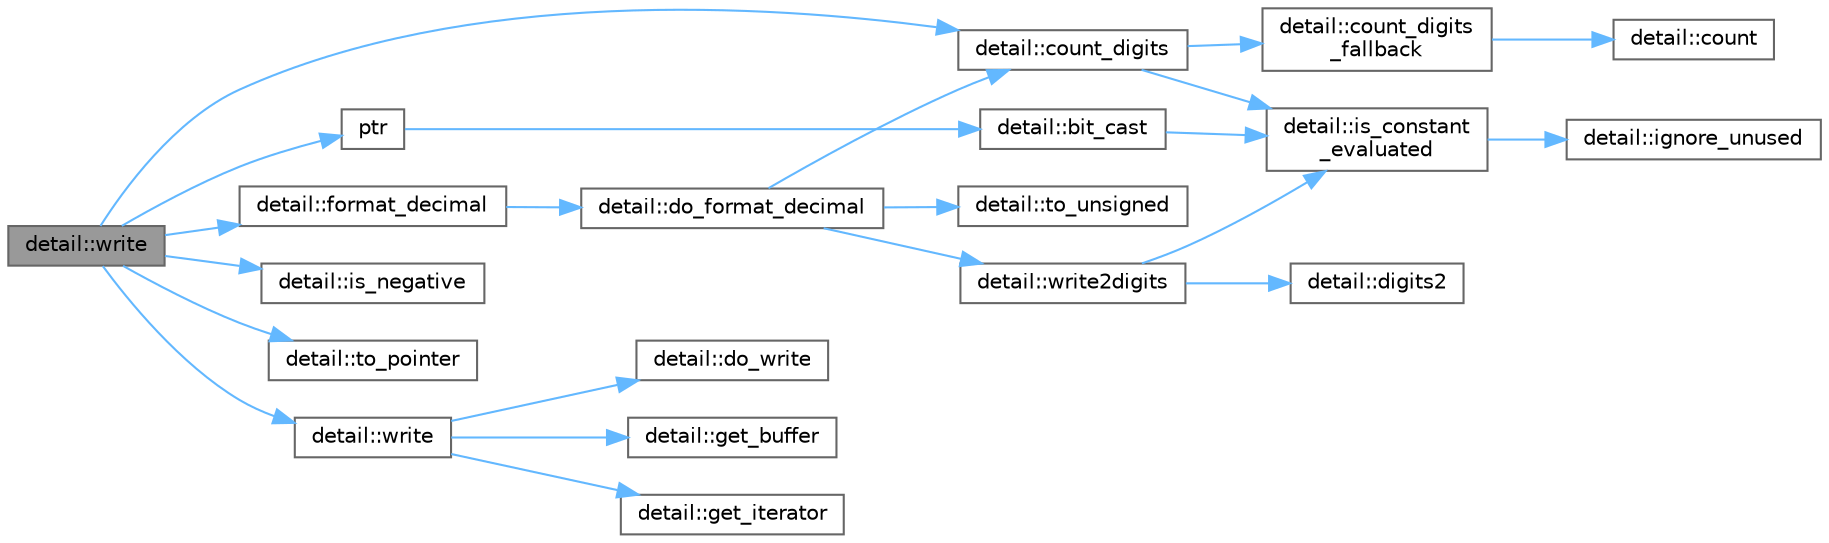 digraph "detail::write"
{
 // LATEX_PDF_SIZE
  bgcolor="transparent";
  edge [fontname=Helvetica,fontsize=10,labelfontname=Helvetica,labelfontsize=10];
  node [fontname=Helvetica,fontsize=10,shape=box,height=0.2,width=0.4];
  rankdir="LR";
  Node1 [id="Node000001",label="detail::write",height=0.2,width=0.4,color="gray40", fillcolor="grey60", style="filled", fontcolor="black",tooltip=" "];
  Node1 -> Node2 [id="edge1_Node000001_Node000002",color="steelblue1",style="solid",tooltip=" "];
  Node2 [id="Node000002",label="detail::count_digits",height=0.2,width=0.4,color="grey40", fillcolor="white", style="filled",URL="$namespacedetail.html#ae970ad8cf6b25d7896f788089ca1b0eb",tooltip=" "];
  Node2 -> Node3 [id="edge2_Node000002_Node000003",color="steelblue1",style="solid",tooltip=" "];
  Node3 [id="Node000003",label="detail::count_digits\l_fallback",height=0.2,width=0.4,color="grey40", fillcolor="white", style="filled",URL="$namespacedetail.html#a300bc96ee936e9f6ef3565c8dff68a72",tooltip=" "];
  Node3 -> Node4 [id="edge3_Node000003_Node000004",color="steelblue1",style="solid",tooltip=" "];
  Node4 [id="Node000004",label="detail::count",height=0.2,width=0.4,color="grey40", fillcolor="white", style="filled",URL="$namespacedetail.html#adecb5dbdc5faeb0d252ab0f4cb92c8a9",tooltip=" "];
  Node2 -> Node5 [id="edge4_Node000002_Node000005",color="steelblue1",style="solid",tooltip=" "];
  Node5 [id="Node000005",label="detail::is_constant\l_evaluated",height=0.2,width=0.4,color="grey40", fillcolor="white", style="filled",URL="$namespacedetail.html#a75ed2634319883d038944529dbb954e2",tooltip=" "];
  Node5 -> Node6 [id="edge5_Node000005_Node000006",color="steelblue1",style="solid",tooltip=" "];
  Node6 [id="Node000006",label="detail::ignore_unused",height=0.2,width=0.4,color="grey40", fillcolor="white", style="filled",URL="$namespacedetail.html#a1fe84ebaf96215ce0665d95b3124c2df",tooltip=" "];
  Node1 -> Node7 [id="edge6_Node000001_Node000007",color="steelblue1",style="solid",tooltip=" "];
  Node7 [id="Node000007",label="detail::format_decimal",height=0.2,width=0.4,color="grey40", fillcolor="white", style="filled",URL="$namespacedetail.html#af04e9c0225b4d7ed82a9c1d946319a3f",tooltip=" "];
  Node7 -> Node8 [id="edge7_Node000007_Node000008",color="steelblue1",style="solid",tooltip=" "];
  Node8 [id="Node000008",label="detail::do_format_decimal",height=0.2,width=0.4,color="grey40", fillcolor="white", style="filled",URL="$namespacedetail.html#ae25db05d115230b68094fc27377a987a",tooltip=" "];
  Node8 -> Node2 [id="edge8_Node000008_Node000002",color="steelblue1",style="solid",tooltip=" "];
  Node8 -> Node9 [id="edge9_Node000008_Node000009",color="steelblue1",style="solid",tooltip=" "];
  Node9 [id="Node000009",label="detail::to_unsigned",height=0.2,width=0.4,color="grey40", fillcolor="white", style="filled",URL="$namespacedetail.html#a4855e668246c731a97484efc329f2aac",tooltip=" "];
  Node8 -> Node10 [id="edge10_Node000008_Node000010",color="steelblue1",style="solid",tooltip=" "];
  Node10 [id="Node000010",label="detail::write2digits",height=0.2,width=0.4,color="grey40", fillcolor="white", style="filled",URL="$namespacedetail.html#ade16648d662a4c70e2500ae74ef7e671",tooltip=" "];
  Node10 -> Node11 [id="edge11_Node000010_Node000011",color="steelblue1",style="solid",tooltip=" "];
  Node11 [id="Node000011",label="detail::digits2",height=0.2,width=0.4,color="grey40", fillcolor="white", style="filled",URL="$namespacedetail.html#a6c4f7c079b8675a87a24a7cf0821c067",tooltip=" "];
  Node10 -> Node5 [id="edge12_Node000010_Node000005",color="steelblue1",style="solid",tooltip=" "];
  Node1 -> Node12 [id="edge13_Node000001_Node000012",color="steelblue1",style="solid",tooltip=" "];
  Node12 [id="Node000012",label="detail::is_negative",height=0.2,width=0.4,color="grey40", fillcolor="white", style="filled",URL="$namespacedetail.html#ad066261eea6878e8474f069668e9a592",tooltip=" "];
  Node1 -> Node13 [id="edge14_Node000001_Node000013",color="steelblue1",style="solid",tooltip=" "];
  Node13 [id="Node000013",label="ptr",height=0.2,width=0.4,color="grey40", fillcolor="white", style="filled",URL="$spdlog_2include_2spdlog_2fmt_2bundled_2format_8h.html#adb6e274f8eb0b74b2865215e1b49c535",tooltip=" "];
  Node13 -> Node14 [id="edge15_Node000013_Node000014",color="steelblue1",style="solid",tooltip=" "];
  Node14 [id="Node000014",label="detail::bit_cast",height=0.2,width=0.4,color="grey40", fillcolor="white", style="filled",URL="$namespacedetail.html#a13855d666ae097f8d0343395183e3b47",tooltip=" "];
  Node14 -> Node5 [id="edge16_Node000014_Node000005",color="steelblue1",style="solid",tooltip=" "];
  Node1 -> Node15 [id="edge17_Node000001_Node000015",color="steelblue1",style="solid",tooltip=" "];
  Node15 [id="Node000015",label="detail::to_pointer",height=0.2,width=0.4,color="grey40", fillcolor="white", style="filled",URL="$namespacedetail.html#a5d55a62ae768f191a9ef16c2fbd5c5d3",tooltip=" "];
  Node1 -> Node16 [id="edge18_Node000001_Node000016",color="steelblue1",style="solid",tooltip=" "];
  Node16 [id="Node000016",label="detail::write",height=0.2,width=0.4,color="grey40", fillcolor="white", style="filled",URL="$namespacedetail.html#a29dacf26eedc9e3575fb57329a5ca0a3",tooltip=" "];
  Node16 -> Node17 [id="edge19_Node000016_Node000017",color="steelblue1",style="solid",tooltip=" "];
  Node17 [id="Node000017",label="detail::do_write",height=0.2,width=0.4,color="grey40", fillcolor="white", style="filled",URL="$namespacedetail.html#a5007cc441bd246a9096070c10d1ea683",tooltip=" "];
  Node16 -> Node18 [id="edge20_Node000016_Node000018",color="steelblue1",style="solid",tooltip=" "];
  Node18 [id="Node000018",label="detail::get_buffer",height=0.2,width=0.4,color="grey40", fillcolor="white", style="filled",URL="$namespacedetail.html#ad803bb19df422bc4c4f92d75c7564437",tooltip=" "];
  Node16 -> Node19 [id="edge21_Node000016_Node000019",color="steelblue1",style="solid",tooltip=" "];
  Node19 [id="Node000019",label="detail::get_iterator",height=0.2,width=0.4,color="grey40", fillcolor="white", style="filled",URL="$namespacedetail.html#a05e3e231207d3f28f83261c2e7ad2fe5",tooltip=" "];
}
